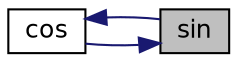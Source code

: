 digraph "sin"
{
 // INTERACTIVE_SVG=YES
 // LATEX_PDF_SIZE
  bgcolor="transparent";
  edge [fontname="Helvetica",fontsize="12",labelfontname="Helvetica",labelfontsize="12"];
  node [fontname="Helvetica",fontsize="12",shape=record];
  rankdir="RL";
  Node1 [label="sin",height=0.2,width=0.4,color="black", fillcolor="grey75", style="filled", fontcolor="black",tooltip=" "];
  Node1 -> Node2 [dir="back",color="midnightblue",fontsize="12",style="solid",fontname="Helvetica"];
  Node2 [label="cos",height=0.2,width=0.4,color="black",URL="$autodiff2_8libmd_8cc_ad6f2b141874ce8030478040b80d62c27.html#ad6f2b141874ce8030478040b80d62c27",tooltip=" "];
  Node2 -> Node1 [dir="back",color="midnightblue",fontsize="12",style="solid",fontname="Helvetica"];
}
